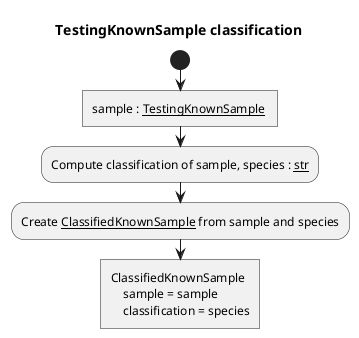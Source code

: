 @startuml
'figure 3: Rethinking classification'
skinparam monochrome true
skinparam handwritten false
skinparam shadowing false

title TestingKnownSample classification
start

:sample : __TestingKnownSample__ ]

:Compute classification of sample, species : __str__;

:Create __ClassifiedKnownSample__ from sample and species;

:ClassifiedKnownSample
    sample = sample
    classification = species]
@enduml